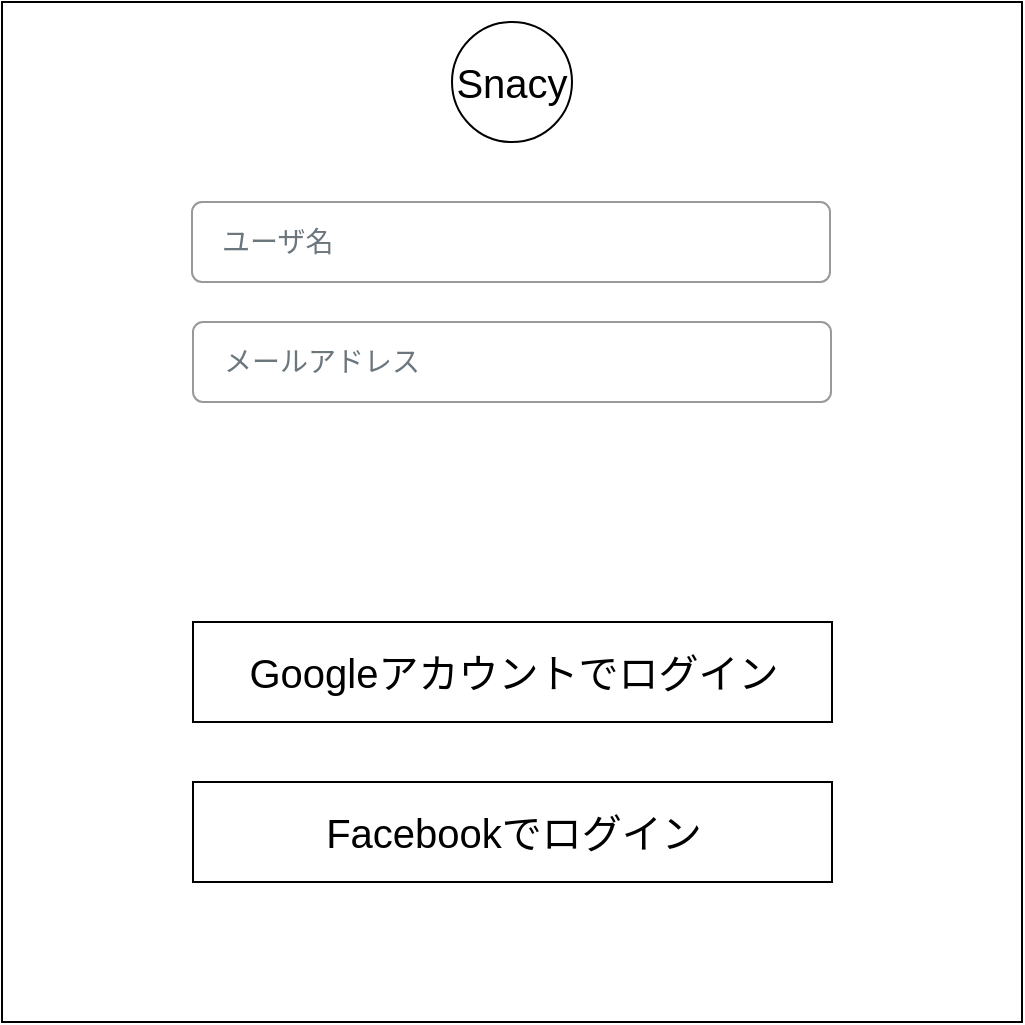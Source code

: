 <mxfile>
    <diagram name="アカウント作成" id="0M0AmEJ6M3llyKKPFRjI">
        <mxGraphModel dx="1118" dy="744" grid="1" gridSize="10" guides="1" tooltips="1" connect="1" arrows="1" fold="1" page="1" pageScale="1" pageWidth="827" pageHeight="1169" math="0" shadow="0">
            <root>
                <mxCell id="4cbIL4HKv8UTfTTaKCeY-0"/>
                <mxCell id="4cbIL4HKv8UTfTTaKCeY-1" parent="4cbIL4HKv8UTfTTaKCeY-0"/>
                <mxCell id="4cbIL4HKv8UTfTTaKCeY-2" value="" style="whiteSpace=wrap;html=1;aspect=fixed;fillColor=#FFFFFF;" parent="4cbIL4HKv8UTfTTaKCeY-1" vertex="1">
                    <mxGeometry x="185" y="100" width="510" height="510" as="geometry"/>
                </mxCell>
                <mxCell id="RcVrJcLwqSmrsWDbyLCh-0" value="Snacy" style="ellipse;whiteSpace=wrap;html=1;aspect=fixed;fontColor=#000000;fontSize=20;" parent="4cbIL4HKv8UTfTTaKCeY-1" vertex="1">
                    <mxGeometry x="410" y="110" width="60" height="60" as="geometry"/>
                </mxCell>
                <mxCell id="RcVrJcLwqSmrsWDbyLCh-3" value="ユーザ名" style="html=1;shadow=0;dashed=0;shape=mxgraph.bootstrap.rrect;rSize=5;fillColor=none;strokeColor=#999999;align=left;spacing=15;fontSize=14;fontColor=#6C767D;" parent="4cbIL4HKv8UTfTTaKCeY-1" vertex="1">
                    <mxGeometry width="319" height="40" relative="1" as="geometry">
                        <mxPoint x="280" y="200" as="offset"/>
                    </mxGeometry>
                </mxCell>
                <mxCell id="RcVrJcLwqSmrsWDbyLCh-6" value="メールアドレス" style="html=1;shadow=0;dashed=0;shape=mxgraph.bootstrap.rrect;rSize=5;fillColor=none;strokeColor=#999999;align=left;spacing=15;fontSize=14;fontColor=#6C767D;" parent="4cbIL4HKv8UTfTTaKCeY-1" vertex="1">
                    <mxGeometry x="280.5" y="260" width="319" height="40" as="geometry"/>
                </mxCell>
                <mxCell id="RcVrJcLwqSmrsWDbyLCh-8" value="Googleアカウントでログイン" style="rounded=0;whiteSpace=wrap;html=1;fontSize=20;" parent="4cbIL4HKv8UTfTTaKCeY-1" vertex="1">
                    <mxGeometry x="280.5" y="410" width="319.5" height="50" as="geometry"/>
                </mxCell>
                <mxCell id="RcVrJcLwqSmrsWDbyLCh-9" value="Facebookでログイン" style="rounded=0;whiteSpace=wrap;html=1;fontSize=20;" parent="4cbIL4HKv8UTfTTaKCeY-1" vertex="1">
                    <mxGeometry x="280.5" y="490" width="319.5" height="50" as="geometry"/>
                </mxCell>
            </root>
        </mxGraphModel>
    </diagram>
    <diagram id="LqUMUa356cnGMRlqJOWc" name="メイン画面(PC版)">
        <mxGraphModel dx="1118" dy="744" grid="1" gridSize="10" guides="1" tooltips="1" connect="1" arrows="1" fold="1" page="1" pageScale="1" pageWidth="827" pageHeight="1169" math="0" shadow="0">
            <root>
                <mxCell id="Df6fmX3iWjEs6TjutepL-0"/>
                <mxCell id="Df6fmX3iWjEs6TjutepL-1" parent="Df6fmX3iWjEs6TjutepL-0"/>
                <mxCell id="Df6fmX3iWjEs6TjutepL-2" value="" style="perimeter=none;dashed=0;shape=rect;fillColor=#ffffff;strokeColor=#eeeeee;shadow=1;" parent="Df6fmX3iWjEs6TjutepL-1" vertex="1">
                    <mxGeometry x="40" y="140" width="150" height="650" as="geometry"/>
                </mxCell>
                <mxCell id="Df6fmX3iWjEs6TjutepL-3" value="Home" style="text;verticalAlign=middle;fontSize=15;spacing=16;resizeWidth=1;" parent="Df6fmX3iWjEs6TjutepL-2" vertex="1">
                    <mxGeometry width="150" height="42" relative="1" as="geometry">
                        <mxPoint as="offset"/>
                    </mxGeometry>
                </mxCell>
                <mxCell id="Df6fmX3iWjEs6TjutepL-4" value="About" style="text;verticalAlign=middle;fontSize=15;spacing=16;resizeWidth=1;" parent="Df6fmX3iWjEs6TjutepL-2" vertex="1">
                    <mxGeometry width="150" height="42" relative="1" as="geometry">
                        <mxPoint y="42" as="offset"/>
                    </mxGeometry>
                </mxCell>
                <mxCell id="Df6fmX3iWjEs6TjutepL-5" value="オススメのお店" style="text;verticalAlign=middle;fontSize=15;spacing=16;resizeWidth=1;" parent="Df6fmX3iWjEs6TjutepL-2" vertex="1">
                    <mxGeometry width="150" height="42" relative="1" as="geometry">
                        <mxPoint y="84" as="offset"/>
                    </mxGeometry>
                </mxCell>
                <mxCell id="Df6fmX3iWjEs6TjutepL-6" value="Sign out" style="text;verticalAlign=middle;fontSize=15;spacing=16;resizeWidth=1;" parent="Df6fmX3iWjEs6TjutepL-2" vertex="1">
                    <mxGeometry width="150" height="42" relative="1" as="geometry">
                        <mxPoint y="126" as="offset"/>
                    </mxGeometry>
                </mxCell>
                <mxCell id="Df6fmX3iWjEs6TjutepL-7" value="" style="sketch=0;outlineConnect=0;fontColor=#232F3E;gradientColor=none;fillColor=#232F3D;strokeColor=none;dashed=0;verticalLabelPosition=bottom;verticalAlign=top;align=center;html=1;fontSize=12;fontStyle=0;aspect=fixed;pointerEvents=1;shape=mxgraph.aws4.gear;" parent="Df6fmX3iWjEs6TjutepL-2" vertex="1">
                    <mxGeometry x="105.882" y="598.413" width="32.773" height="32.773" as="geometry"/>
                </mxCell>
                <mxCell id="Df6fmX3iWjEs6TjutepL-22" value="" style="html=1;verticalLabelPosition=bottom;align=center;labelBackgroundColor=#ffffff;verticalAlign=top;strokeWidth=2;strokeColor=#0080F0;shadow=0;dashed=0;shape=mxgraph.ios7.icons.user;" parent="Df6fmX3iWjEs6TjutepL-2" vertex="1">
                    <mxGeometry x="10" y="601.19" width="30" height="30" as="geometry"/>
                </mxCell>
                <mxCell id="Df6fmX3iWjEs6TjutepL-9" value="" style="verticalLabelPosition=bottom;shadow=0;dashed=0;align=center;html=1;verticalAlign=top;strokeWidth=1;shape=mxgraph.mockup.misc.map;" parent="Df6fmX3iWjEs6TjutepL-1" vertex="1">
                    <mxGeometry x="200" y="145" width="740" height="645" as="geometry"/>
                </mxCell>
                <mxCell id="Df6fmX3iWjEs6TjutepL-26" value="" style="rounded=1;fillColor=#ffffff;strokeColor=#DFE1E5;shadow=1;arcSize=1" parent="Df6fmX3iWjEs6TjutepL-1" vertex="1">
                    <mxGeometry x="950" y="145" width="340" height="645" as="geometry"/>
                </mxCell>
                <mxCell id="Df6fmX3iWjEs6TjutepL-31" value="思ったよりあっさりした感じでした" style="shape=mxgraph.ios7.icons.user;fillColor=none;strokeColor=#253858;html=1;;align=left;fontSize=12;spacingLeft=5;labelPosition=right;verticalLabelPosition=middle;verticalAlign=middle;" parent="Df6fmX3iWjEs6TjutepL-26" vertex="1">
                    <mxGeometry width="24" height="24" relative="1" as="geometry">
                        <mxPoint x="20" y="25" as="offset"/>
                    </mxGeometry>
                </mxCell>
                <mxCell id="Df6fmX3iWjEs6TjutepL-32" value="期待したほどではない" style="shape=mxgraph.ios7.icons.user;fillColor=none;strokeColor=#253858;html=1;;align=left;fontSize=12;spacingLeft=5;labelPosition=right;verticalLabelPosition=middle;verticalAlign=middle;" parent="Df6fmX3iWjEs6TjutepL-26" vertex="1">
                    <mxGeometry width="24" height="24" relative="1" as="geometry">
                        <mxPoint x="20" y="75" as="offset"/>
                    </mxGeometry>
                </mxCell>
                <mxCell id="Df6fmX3iWjEs6TjutepL-39" value="店主が面白い！" style="shape=mxgraph.ios7.icons.user;fillColor=none;strokeColor=#253858;html=1;;align=left;fontSize=12;spacingLeft=5;labelPosition=right;verticalLabelPosition=middle;verticalAlign=middle;" parent="Df6fmX3iWjEs6TjutepL-26" vertex="1">
                    <mxGeometry width="24" height="24" relative="1" as="geometry">
                        <mxPoint x="20" y="125" as="offset"/>
                    </mxGeometry>
                </mxCell>
                <mxCell id="sWhDWBs4wq1_99f5S6xn-2" value="&lt;table cellpadding=&quot;4&quot; cellspacing=&quot;0&quot; border=&quot;1&quot; style=&quot;font-size: 1em ; width: 100% ; height: 100%&quot;&gt;&lt;tbody&gt;&lt;tr&gt;&lt;th&gt;場所&lt;/th&gt;&lt;th&gt;~~~~&lt;/th&gt;&lt;/tr&gt;&lt;tr&gt;&lt;td&gt;評価&lt;/td&gt;&lt;td&gt;☆☆☆☆☆&lt;/td&gt;&lt;/tr&gt;&lt;tr&gt;&lt;td&gt;HP&lt;/td&gt;&lt;td&gt;https://~~~~&lt;/td&gt;&lt;/tr&gt;&lt;/tbody&gt;&lt;/table&gt; " style="verticalAlign=top;align=left;overflow=fill;fontSize=12;fontFamily=Helvetica;html=1" parent="Df6fmX3iWjEs6TjutepL-26" vertex="1">
                    <mxGeometry y="510" width="340" height="130" as="geometry"/>
                </mxCell>
                <mxCell id="Df6fmX3iWjEs6TjutepL-40" value="" style="verticalLabelPosition=top;html=1;shadow=0;dashed=0;verticalAlign=bottom;strokeWidth=1;shape=mxgraph.ios.iPin;fillColor2=#dd0000;fillColor3=#440000;strokeColor=#660000;" parent="Df6fmX3iWjEs6TjutepL-1" vertex="1">
                    <mxGeometry x="550" y="360" width="10" height="25" as="geometry"/>
                </mxCell>
                <mxCell id="Df6fmX3iWjEs6TjutepL-42" value="" style="rounded=0;whiteSpace=wrap;html=1;" parent="Df6fmX3iWjEs6TjutepL-1" vertex="1">
                    <mxGeometry x="40" y="70" width="1250" height="70" as="geometry"/>
                </mxCell>
                <mxCell id="sWhDWBs4wq1_99f5S6xn-0" value="Snacy" style="ellipse;whiteSpace=wrap;html=1;aspect=fixed;fontColor=#000000;fontSize=20;" parent="Df6fmX3iWjEs6TjutepL-1" vertex="1">
                    <mxGeometry x="60" y="75" width="60" height="60" as="geometry"/>
                </mxCell>
                <mxCell id="sWhDWBs4wq1_99f5S6xn-1" value="投稿" style="rounded=1;fillColor=#0057D8;strokeColor=none;html=1;fontColor=#ffffff;align=center;verticalAlign=middle;fontStyle=0;fontSize=12;sketch=0;" parent="Df6fmX3iWjEs6TjutepL-1" vertex="1">
                    <mxGeometry x="1080" y="88.5" width="86" height="33" as="geometry"/>
                </mxCell>
                <mxCell id="sWhDWBs4wq1_99f5S6xn-3" value="All rights reserved ..." style="rounded=0;whiteSpace=wrap;html=1;" parent="Df6fmX3iWjEs6TjutepL-1" vertex="1">
                    <mxGeometry x="40" y="800" width="1250" height="40" as="geometry"/>
                </mxCell>
                <mxCell id="sWhDWBs4wq1_99f5S6xn-4" value="アカウント作成" style="rounded=1;fillColor=#0057D8;strokeColor=none;html=1;fontColor=#ffffff;align=center;verticalAlign=middle;fontStyle=0;fontSize=12;sketch=0;" parent="Df6fmX3iWjEs6TjutepL-1" vertex="1">
                    <mxGeometry x="1180" y="88.5" width="100" height="33" as="geometry"/>
                </mxCell>
                <mxCell id="sWhDWBs4wq1_99f5S6xn-6" value="" style="verticalLabelPosition=top;html=1;shadow=0;dashed=0;verticalAlign=bottom;strokeWidth=1;shape=mxgraph.ios.iPin;fillColor2=#dd0000;fillColor3=#440000;strokeColor=#660000;" parent="Df6fmX3iWjEs6TjutepL-1" vertex="1">
                    <mxGeometry x="760" y="310" width="10" height="25" as="geometry"/>
                </mxCell>
                <mxCell id="sWhDWBs4wq1_99f5S6xn-7" value="あなたへのオススメ" style="shape=callout;whiteSpace=wrap;html=1;perimeter=calloutPerimeter;position2=1;fontSize=16;" parent="Df6fmX3iWjEs6TjutepL-1" vertex="1">
                    <mxGeometry x="550" y="230" width="190" height="80" as="geometry"/>
                </mxCell>
            </root>
        </mxGraphModel>
    </diagram>
    <diagram id="Ylhac8xL4bxSJy2Zfckh" name="メイン画面(モバイル)">
        <mxGraphModel dx="1118" dy="744" grid="1" gridSize="10" guides="1" tooltips="1" connect="1" arrows="1" fold="1" page="1" pageScale="1" pageWidth="827" pageHeight="1169" math="0" shadow="0">
            <root>
                <mxCell id="0"/>
                <mxCell id="1" parent="0"/>
                <mxCell id="12" value="" style="verticalLabelPosition=bottom;shadow=0;dashed=0;align=center;html=1;verticalAlign=top;strokeWidth=1;shape=mxgraph.mockup.misc.map;" parent="1" vertex="1">
                    <mxGeometry x="170" y="238" width="510" height="500" as="geometry"/>
                </mxCell>
                <mxCell id="14" value="" style="verticalLabelPosition=top;shadow=0;dashed=0;align=center;html=1;verticalAlign=bottom;strokeWidth=1;shape=mxgraph.mockup.misc.pin;fillColor2=#dd0000;fillColor3=#440000;strokeColor=#660000;" parent="1" vertex="1">
                    <mxGeometry x="330" y="448" width="10" height="25" as="geometry"/>
                </mxCell>
                <mxCell id="15" value="" style="verticalLabelPosition=top;html=1;shadow=0;dashed=0;verticalAlign=bottom;strokeWidth=1;shape=mxgraph.ios.iPin;fillColor2=#dd0000;fillColor3=#440000;strokeColor=#660000;" parent="1" vertex="1">
                    <mxGeometry x="470" y="330" width="10" height="25" as="geometry"/>
                </mxCell>
                <mxCell id="16" value="" style="verticalLabelPosition=top;html=1;shadow=0;dashed=0;verticalAlign=bottom;strokeWidth=1;shape=mxgraph.ios.iPin;fillColor2=#dd0000;fillColor3=#440000;strokeColor=#660000;" parent="1" vertex="1">
                    <mxGeometry x="530" y="585" width="10" height="25" as="geometry"/>
                </mxCell>
                <mxCell id="17" value="" style="dashed=0;aspect=fixed;verticalLabelPosition=bottom;verticalAlign=top;align=center;shape=mxgraph.gmdl.star;strokeColor=none;fillColor=#737373;shadow=0;sketch=0;" parent="1" vertex="1">
                    <mxGeometry x="325" y="420" width="20" height="20" as="geometry"/>
                </mxCell>
                <mxCell id="18" value="" style="dashed=0;aspect=fixed;verticalLabelPosition=bottom;verticalAlign=top;align=center;shape=mxgraph.gmdl.star;strokeColor=none;fillColor=#737373;shadow=0;sketch=0;" parent="1" vertex="1">
                    <mxGeometry x="465" y="300" width="20" height="20" as="geometry"/>
                </mxCell>
                <mxCell id="19" value="" style="dashed=0;aspect=fixed;verticalLabelPosition=bottom;verticalAlign=top;align=center;shape=mxgraph.gmdl.star;strokeColor=none;fillColor=#737373;shadow=0;sketch=0;" parent="1" vertex="1">
                    <mxGeometry x="485" y="300" width="20" height="20" as="geometry"/>
                </mxCell>
                <mxCell id="20" value="" style="dashed=0;aspect=fixed;verticalLabelPosition=bottom;verticalAlign=top;align=center;shape=mxgraph.gmdl.star;strokeColor=none;fillColor=#737373;shadow=0;sketch=0;" parent="1" vertex="1">
                    <mxGeometry x="445" y="300" width="20" height="20" as="geometry"/>
                </mxCell>
                <mxCell id="21" value="" style="dashed=0;aspect=fixed;verticalLabelPosition=bottom;verticalAlign=top;align=center;shape=mxgraph.gmdl.star;strokeColor=none;fillColor=#737373;shadow=0;sketch=0;" parent="1" vertex="1">
                    <mxGeometry x="525" y="550" width="20" height="20" as="geometry"/>
                </mxCell>
                <mxCell id="27" value="" style="strokeWidth=1;shadow=0;dashed=0;align=center;html=1;shape=mxgraph.mockup.forms.rrect;rSize=0;strokeColor=#999999;fontColor=#000000;" parent="1" vertex="1">
                    <mxGeometry x="179" y="70" width="470" height="30" as="geometry"/>
                </mxCell>
                <mxCell id="28" value="投稿" style="strokeColor=inherit;fillColor=inherit;gradientColor=inherit;strokeWidth=1;shadow=0;dashed=0;align=center;html=1;shape=mxgraph.mockup.forms.rrect;rSize=0;fontSize=17;fontColor=#666666;" parent="27" vertex="1">
                    <mxGeometry width="78.02" height="30" as="geometry"/>
                </mxCell>
                <mxCell id="29" value="おすすめ" style="strokeColor=inherit;fillColor=inherit;gradientColor=inherit;strokeWidth=1;shadow=0;dashed=0;align=center;html=1;shape=mxgraph.mockup.forms.rrect;rSize=0;fontSize=17;fontColor=#666666;" parent="27" vertex="1">
                    <mxGeometry x="78.02" width="78.02" height="30" as="geometry"/>
                </mxCell>
                <mxCell id="30" value="設定" style="strokeColor=inherit;fillColor=inherit;gradientColor=inherit;strokeWidth=1;shadow=0;dashed=0;align=center;html=1;shape=mxgraph.mockup.forms.rrect;rSize=0;fontSize=17;fontColor=#666666;" parent="27" vertex="1">
                    <mxGeometry x="156.04" width="78.02" height="30" as="geometry"/>
                </mxCell>
                <mxCell id="31" value="ログアウト" style="strokeColor=inherit;fillColor=inherit;gradientColor=inherit;strokeWidth=1;shadow=0;dashed=0;align=center;html=1;shape=mxgraph.mockup.forms.rrect;rSize=0;fontSize=17;fontColor=#666666;" parent="27" vertex="1">
                    <mxGeometry x="234.06" width="132.54" height="30" as="geometry"/>
                </mxCell>
                <mxCell id="32" value="アカウント" style="strokeColor=inherit;fillColor=inherit;gradientColor=inherit;strokeWidth=1;shadow=0;dashed=0;align=center;html=1;shape=mxgraph.mockup.forms.rrect;rSize=0;fontSize=17;fontColor=#666666;" parent="27" vertex="1">
                    <mxGeometry x="366.6" width="103.4" height="30" as="geometry"/>
                </mxCell>
                <mxCell id="34" value="Snacy" style="ellipse;whiteSpace=wrap;html=1;aspect=fixed;fontColor=#000000;fontSize=20;" parent="1" vertex="1">
                    <mxGeometry x="40" y="30" width="110" height="110" as="geometry"/>
                </mxCell>
                <mxCell id="37" value="投稿" style="rounded=1;fillColor=#0057D8;strokeColor=none;html=1;fontColor=#ffffff;align=center;verticalAlign=middle;fontStyle=0;fontSize=12;sketch=0;" parent="1" vertex="1">
                    <mxGeometry x="680" y="68.5" width="86" height="33" as="geometry"/>
                </mxCell>
                <mxCell id="38" value="90件" style="text;html=1;strokeColor=none;fillColor=none;align=center;verticalAlign=middle;whiteSpace=wrap;rounded=0;fontSize=20;fontColor=#000000;" parent="1" vertex="1">
                    <mxGeometry x="265" y="440" width="60" height="30" as="geometry"/>
                </mxCell>
                <mxCell id="39" value="190件" style="text;html=1;strokeColor=none;fillColor=none;align=center;verticalAlign=middle;whiteSpace=wrap;rounded=0;fontSize=20;fontColor=#000000;" parent="1" vertex="1">
                    <mxGeometry x="380" y="295" width="60" height="30" as="geometry"/>
                </mxCell>
                <mxCell id="40" value="80件" style="text;html=1;strokeColor=none;fillColor=none;align=center;verticalAlign=middle;whiteSpace=wrap;rounded=0;fontSize=20;fontColor=#000000;" parent="1" vertex="1">
                    <mxGeometry x="465" y="550" width="60" height="30" as="geometry"/>
                </mxCell>
                <mxCell id="41" value="" style="shape=table;html=1;whiteSpace=wrap;startSize=0;container=1;collapsible=0;childLayout=tableLayout;fontSize=20;fontColor=#000000;" parent="1" vertex="1">
                    <mxGeometry x="54" y="810" width="720" height="203" as="geometry"/>
                </mxCell>
                <mxCell id="42" value="" style="shape=partialRectangle;html=1;whiteSpace=wrap;collapsible=0;dropTarget=0;pointerEvents=0;fillColor=none;top=0;left=0;bottom=0;right=0;points=[[0,0.5],[1,0.5]];portConstraint=eastwest;fontSize=20;fontColor=#000000;" parent="41" vertex="1">
                    <mxGeometry width="720" height="50" as="geometry"/>
                </mxCell>
                <mxCell id="43" value="店名" style="shape=partialRectangle;html=1;whiteSpace=wrap;connectable=0;fillColor=none;top=0;left=0;bottom=0;right=0;overflow=hidden;pointerEvents=1;fontSize=20;fontColor=#000000;" parent="42" vertex="1">
                    <mxGeometry width="130" height="50" as="geometry">
                        <mxRectangle width="130" height="50" as="alternateBounds"/>
                    </mxGeometry>
                </mxCell>
                <mxCell id="44" value="主なレビュー" style="shape=partialRectangle;html=1;whiteSpace=wrap;connectable=0;fillColor=none;top=0;left=0;bottom=0;right=0;overflow=hidden;pointerEvents=1;fontSize=20;fontColor=#000000;" parent="42" vertex="1">
                    <mxGeometry x="130" width="230" height="50" as="geometry">
                        <mxRectangle width="230" height="50" as="alternateBounds"/>
                    </mxGeometry>
                </mxCell>
                <mxCell id="45" value="評価" style="shape=partialRectangle;html=1;whiteSpace=wrap;connectable=0;fillColor=none;top=0;left=0;bottom=0;right=0;overflow=hidden;pointerEvents=1;fontSize=20;fontColor=#000000;" parent="42" vertex="1">
                    <mxGeometry x="360" width="180" height="50" as="geometry">
                        <mxRectangle width="180" height="50" as="alternateBounds"/>
                    </mxGeometry>
                </mxCell>
                <mxCell id="54" value="HP" style="shape=partialRectangle;html=1;whiteSpace=wrap;connectable=0;fillColor=none;top=0;left=0;bottom=0;right=0;overflow=hidden;pointerEvents=1;fontSize=20;fontColor=#000000;" parent="42" vertex="1">
                    <mxGeometry x="540" width="180" height="50" as="geometry">
                        <mxRectangle width="180" height="50" as="alternateBounds"/>
                    </mxGeometry>
                </mxCell>
                <mxCell id="46" value="" style="shape=partialRectangle;html=1;whiteSpace=wrap;collapsible=0;dropTarget=0;pointerEvents=0;fillColor=none;top=0;left=0;bottom=0;right=0;points=[[0,0.5],[1,0.5]];portConstraint=eastwest;fontSize=20;fontColor=#000000;" parent="41" vertex="1">
                    <mxGeometry y="50" width="720" height="76" as="geometry"/>
                </mxCell>
                <mxCell id="47" value="洋菓子" style="shape=partialRectangle;html=1;whiteSpace=wrap;connectable=0;fillColor=none;top=0;left=0;bottom=0;right=0;overflow=hidden;pointerEvents=1;fontSize=20;fontColor=#000000;" parent="46" vertex="1">
                    <mxGeometry width="130" height="76" as="geometry">
                        <mxRectangle width="130" height="76" as="alternateBounds"/>
                    </mxGeometry>
                </mxCell>
                <mxCell id="48" value="おいしかった！&lt;br&gt;意外と優しい味" style="shape=partialRectangle;html=1;whiteSpace=wrap;connectable=0;fillColor=none;top=0;left=0;bottom=0;right=0;overflow=hidden;pointerEvents=1;fontSize=20;fontColor=#000000;" parent="46" vertex="1">
                    <mxGeometry x="130" width="230" height="76" as="geometry">
                        <mxRectangle width="230" height="76" as="alternateBounds"/>
                    </mxGeometry>
                </mxCell>
                <mxCell id="49" value="4.2" style="shape=partialRectangle;html=1;whiteSpace=wrap;connectable=0;fillColor=none;top=0;left=0;bottom=0;right=0;overflow=hidden;pointerEvents=1;fontSize=20;fontColor=#000000;" parent="46" vertex="1">
                    <mxGeometry x="360" width="180" height="76" as="geometry">
                        <mxRectangle width="180" height="76" as="alternateBounds"/>
                    </mxGeometry>
                </mxCell>
                <mxCell id="55" value="https://..." style="shape=partialRectangle;html=1;whiteSpace=wrap;connectable=0;fillColor=none;top=0;left=0;bottom=0;right=0;overflow=hidden;pointerEvents=1;fontSize=20;fontColor=#000000;" parent="46" vertex="1">
                    <mxGeometry x="540" width="180" height="76" as="geometry">
                        <mxRectangle width="180" height="76" as="alternateBounds"/>
                    </mxGeometry>
                </mxCell>
                <mxCell id="50" value="" style="shape=partialRectangle;html=1;whiteSpace=wrap;collapsible=0;dropTarget=0;pointerEvents=0;fillColor=none;top=0;left=0;bottom=0;right=0;points=[[0,0.5],[1,0.5]];portConstraint=eastwest;fontSize=20;fontColor=#000000;" parent="41" vertex="1">
                    <mxGeometry y="126" width="720" height="77" as="geometry"/>
                </mxCell>
                <mxCell id="51" value="" style="shape=partialRectangle;html=1;whiteSpace=wrap;connectable=0;fillColor=none;top=0;left=0;bottom=0;right=0;overflow=hidden;pointerEvents=1;fontSize=20;fontColor=#000000;" parent="50" vertex="1">
                    <mxGeometry width="130" height="77" as="geometry">
                        <mxRectangle width="130" height="77" as="alternateBounds"/>
                    </mxGeometry>
                </mxCell>
                <mxCell id="52" value="" style="shape=partialRectangle;html=1;whiteSpace=wrap;connectable=0;fillColor=none;top=0;left=0;bottom=0;right=0;overflow=hidden;pointerEvents=1;fontSize=20;fontColor=#000000;" parent="50" vertex="1">
                    <mxGeometry x="130" width="230" height="77" as="geometry">
                        <mxRectangle width="230" height="77" as="alternateBounds"/>
                    </mxGeometry>
                </mxCell>
                <mxCell id="53" value="" style="shape=partialRectangle;html=1;whiteSpace=wrap;connectable=0;fillColor=none;top=0;left=0;bottom=0;right=0;overflow=hidden;pointerEvents=1;fontSize=20;fontColor=#000000;" parent="50" vertex="1">
                    <mxGeometry x="360" width="180" height="77" as="geometry">
                        <mxRectangle width="180" height="77" as="alternateBounds"/>
                    </mxGeometry>
                </mxCell>
                <mxCell id="56" style="shape=partialRectangle;html=1;whiteSpace=wrap;connectable=0;fillColor=none;top=0;left=0;bottom=0;right=0;overflow=hidden;pointerEvents=1;fontSize=20;fontColor=#000000;" parent="50" vertex="1">
                    <mxGeometry x="540" width="180" height="77" as="geometry">
                        <mxRectangle width="180" height="77" as="alternateBounds"/>
                    </mxGeometry>
                </mxCell>
                <mxCell id="57" value="あなたへの&lt;br&gt;おすすめ" style="shape=callout;whiteSpace=wrap;html=1;perimeter=calloutPerimeter;fontSize=20;fontColor=#000000;position2=0.31;" parent="1" vertex="1">
                    <mxGeometry x="505" y="440" width="175" height="120" as="geometry"/>
                </mxCell>
            </root>
        </mxGraphModel>
    </diagram>
    <diagram id="mPWifG5_O6SkG2ToMCIP" name="投稿ダイアログ">
        <mxGraphModel dx="1118" dy="744" grid="1" gridSize="10" guides="1" tooltips="1" connect="1" arrows="1" fold="1" page="1" pageScale="1" pageWidth="827" pageHeight="1169" math="0" shadow="0">
            <root>
                <mxCell id="QWt4AWmc45GhMUn8IJOS-0"/>
                <mxCell id="QWt4AWmc45GhMUn8IJOS-1" parent="QWt4AWmc45GhMUn8IJOS-0"/>
                <mxCell id="QWt4AWmc45GhMUn8IJOS-2" value="" style="whiteSpace=wrap;html=1;aspect=fixed;fillColor=#FFFFFF;" parent="QWt4AWmc45GhMUn8IJOS-1" vertex="1">
                    <mxGeometry x="130" y="100" width="620" height="620" as="geometry"/>
                </mxCell>
                <mxCell id="QWt4AWmc45GhMUn8IJOS-4" value="お店の情報" style="text;html=1;strokeColor=none;fillColor=none;align=left;verticalAlign=middle;whiteSpace=wrap;rounded=0;fontSize=18;" parent="QWt4AWmc45GhMUn8IJOS-1" vertex="1">
                    <mxGeometry x="150" y="120" width="250" height="30" as="geometry"/>
                </mxCell>
                <mxCell id="QWt4AWmc45GhMUn8IJOS-5" value="&lt;span style=&quot;font-size: 14px&quot;&gt;名前&lt;/span&gt;" style="text;html=1;strokeColor=none;fillColor=none;align=left;verticalAlign=middle;whiteSpace=wrap;rounded=0;fontSize=18;" parent="QWt4AWmc45GhMUn8IJOS-1" vertex="1">
                    <mxGeometry x="152.5" y="170" width="60" height="30" as="geometry"/>
                </mxCell>
                <mxCell id="QWt4AWmc45GhMUn8IJOS-11" value="" style="line;strokeWidth=1;rotatable=0;dashed=0;labelPosition=right;align=left;verticalAlign=middle;spacingTop=0;spacingLeft=6;points=[];portConstraint=eastwest;fontSize=18;" parent="QWt4AWmc45GhMUn8IJOS-1" vertex="1">
                    <mxGeometry x="140" y="150" width="420" height="10" as="geometry"/>
                </mxCell>
                <mxCell id="QWt4AWmc45GhMUn8IJOS-25" value="" style="rounded=1;whiteSpace=wrap;html=1;fontSize=14;" parent="QWt4AWmc45GhMUn8IJOS-1" vertex="1">
                    <mxGeometry x="155" y="200" width="245" height="30" as="geometry"/>
                </mxCell>
                <mxCell id="QWt4AWmc45GhMUn8IJOS-26" value="ジャンル" style="text;html=1;strokeColor=none;fillColor=none;align=left;verticalAlign=middle;whiteSpace=wrap;rounded=0;fontSize=14;" parent="QWt4AWmc45GhMUn8IJOS-1" vertex="1">
                    <mxGeometry x="155" y="240" width="65" height="30" as="geometry"/>
                </mxCell>
                <mxCell id="QWt4AWmc45GhMUn8IJOS-28" value="" style="rounded=1;whiteSpace=wrap;html=1;fontSize=14;" parent="QWt4AWmc45GhMUn8IJOS-1" vertex="1">
                    <mxGeometry x="155" y="270" width="245" height="30" as="geometry"/>
                </mxCell>
                <mxCell id="QWt4AWmc45GhMUn8IJOS-29" value="c&lt;span style=&quot;color: rgba(0 , 0 , 0 , 0) ; font-family: monospace ; font-size: 0px&quot;&gt;%3CmxGraphModel%3E%3Croot%3E%3CmxCell%20id%3D%220%22%2F%3E%3CmxCell%20id%3D%221%22%20parent%3D%220%22%2F%3E%3CmxCell%20id%3D%222%22%20value%3D%22%26lt%3Bspan%20style%3D%26quot%3Bfont-size%3A%2014px%26quot%3B%26gt%3B%E5%90%8D%E5%89%8D%26lt%3B%2Fspan%26gt%3B%22%20style%3D%22text%3Bhtml%3D1%3BstrokeColor%3Dnone%3BfillColor%3Dnone%3Balign%3Dleft%3BverticalAlign%3Dmiddle%3BwhiteSpace%3Dwrap%3Brounded%3D0%3BfontSize%3D18%3B%22%20vertex%3D%221%22%20parent%3D%221%22%3E%3CmxGeometry%20x%3D%22152.5%22%20y%3D%22170%22%20width%3D%2260%22%20height%3D%2230%22%20as%3D%22geometry%22%2F%3E%3C%2FmxCell%3E%3C%2Froot%3E%3C%2FmxGraphModel%3E&lt;/span&gt;" style="triangle;whiteSpace=wrap;html=1;fontSize=14;direction=south;fillColor=#000000;" parent="QWt4AWmc45GhMUn8IJOS-1" vertex="1">
                    <mxGeometry x="162.5" y="277.5" width="15" height="15" as="geometry"/>
                </mxCell>
                <mxCell id="QWt4AWmc45GhMUn8IJOS-30" value="" style="rounded=1;whiteSpace=wrap;html=1;fontSize=14;" parent="QWt4AWmc45GhMUn8IJOS-1" vertex="1">
                    <mxGeometry x="152.5" y="430" width="245" height="30" as="geometry"/>
                </mxCell>
                <mxCell id="QWt4AWmc45GhMUn8IJOS-34" value="オススメ情報" style="text;html=1;strokeColor=none;fillColor=none;align=left;verticalAlign=middle;whiteSpace=wrap;rounded=0;fontSize=18;" parent="QWt4AWmc45GhMUn8IJOS-1" vertex="1">
                    <mxGeometry x="150" y="350" width="250" height="30" as="geometry"/>
                </mxCell>
                <mxCell id="QWt4AWmc45GhMUn8IJOS-35" value="" style="line;strokeWidth=1;rotatable=0;dashed=0;labelPosition=right;align=left;verticalAlign=middle;spacingTop=0;spacingLeft=6;points=[];portConstraint=eastwest;fontSize=18;" parent="QWt4AWmc45GhMUn8IJOS-1" vertex="1">
                    <mxGeometry x="140" y="380" width="420" height="10" as="geometry"/>
                </mxCell>
                <mxCell id="QWt4AWmc45GhMUn8IJOS-36" value="&lt;span style=&quot;font-size: 14px&quot;&gt;どんな人にオススメ？&lt;br&gt;&lt;/span&gt;" style="text;html=1;strokeColor=none;fillColor=none;align=left;verticalAlign=middle;whiteSpace=wrap;rounded=0;fontSize=18;" parent="QWt4AWmc45GhMUn8IJOS-1" vertex="1">
                    <mxGeometry x="150" y="400" width="175" height="30" as="geometry"/>
                </mxCell>
                <mxCell id="QWt4AWmc45GhMUn8IJOS-37" value="c&lt;span style=&quot;color: rgba(0 , 0 , 0 , 0) ; font-family: monospace ; font-size: 0px&quot;&gt;%3CmxGraphModel%3E%3Croot%3E%3CmxCell%20id%3D%220%22%2F%3E%3CmxCell%20id%3D%221%22%20parent%3D%220%22%2F%3E%3CmxCell%20id%3D%222%22%20value%3D%22%26lt%3Bspan%20style%3D%26quot%3Bfont-size%3A%2014px%26quot%3B%26gt%3B%E5%90%8D%E5%89%8D%26lt%3B%2Fspan%26gt%3B%22%20style%3D%22text%3Bhtml%3D1%3BstrokeColor%3Dnone%3BfillColor%3Dnone%3Balign%3Dleft%3BverticalAlign%3Dmiddle%3BwhiteSpace%3Dwrap%3Brounded%3D0%3BfontSize%3D18%3B%22%20vertex%3D%221%22%20parent%3D%221%22%3E%3CmxGeometry%20x%3D%22152.5%22%20y%3D%22170%22%20width%3D%2260%22%20height%3D%2230%22%20as%3D%22geometry%22%2F%3E%3C%2FmxCell%3E%3C%2Froot%3E%3C%2FmxGraphModel%3E&lt;/span&gt;" style="triangle;whiteSpace=wrap;html=1;fontSize=14;direction=south;fillColor=#000000;" parent="QWt4AWmc45GhMUn8IJOS-1" vertex="1">
                    <mxGeometry x="162.5" y="437.5" width="15" height="15" as="geometry"/>
                </mxCell>
                <mxCell id="QWt4AWmc45GhMUn8IJOS-38" value="&lt;span style=&quot;font-size: 14px&quot;&gt;評価&lt;br&gt;&lt;/span&gt;" style="text;html=1;strokeColor=none;fillColor=none;align=left;verticalAlign=middle;whiteSpace=wrap;rounded=0;fontSize=18;" parent="QWt4AWmc45GhMUn8IJOS-1" vertex="1">
                    <mxGeometry x="150" y="480" width="175" height="30" as="geometry"/>
                </mxCell>
                <mxCell id="QWt4AWmc45GhMUn8IJOS-40" value="" style="verticalLabelPosition=bottom;verticalAlign=top;html=1;shape=mxgraph.basic.star;fontSize=14;fillColor=#FFFFFF;" parent="QWt4AWmc45GhMUn8IJOS-1" vertex="1">
                    <mxGeometry x="150" y="510" width="30" height="30" as="geometry"/>
                </mxCell>
                <mxCell id="QWt4AWmc45GhMUn8IJOS-42" value="" style="verticalLabelPosition=bottom;verticalAlign=top;html=1;shape=mxgraph.basic.star;fontSize=14;fillColor=#FFFFFF;" parent="QWt4AWmc45GhMUn8IJOS-1" vertex="1">
                    <mxGeometry x="180" y="510" width="30" height="30" as="geometry"/>
                </mxCell>
                <mxCell id="QWt4AWmc45GhMUn8IJOS-43" value="" style="verticalLabelPosition=bottom;verticalAlign=top;html=1;shape=mxgraph.basic.star;fontSize=14;fillColor=#FFFFFF;" parent="QWt4AWmc45GhMUn8IJOS-1" vertex="1">
                    <mxGeometry x="210" y="510" width="30" height="30" as="geometry"/>
                </mxCell>
                <mxCell id="QWt4AWmc45GhMUn8IJOS-44" value="" style="verticalLabelPosition=bottom;verticalAlign=top;html=1;shape=mxgraph.basic.star;fontSize=14;fillColor=#FFFFFF;" parent="QWt4AWmc45GhMUn8IJOS-1" vertex="1">
                    <mxGeometry x="240" y="510" width="30" height="30" as="geometry"/>
                </mxCell>
                <mxCell id="QWt4AWmc45GhMUn8IJOS-45" value="" style="verticalLabelPosition=bottom;verticalAlign=top;html=1;shape=mxgraph.basic.star;fontSize=14;fillColor=#FFFFFF;" parent="QWt4AWmc45GhMUn8IJOS-1" vertex="1">
                    <mxGeometry x="270" y="510" width="30" height="30" as="geometry"/>
                </mxCell>
                <mxCell id="QWt4AWmc45GhMUn8IJOS-50" value="&lt;span style=&quot;font-size: 14px&quot;&gt;コメント(任意入力)&lt;br&gt;&lt;/span&gt;" style="text;html=1;strokeColor=none;fillColor=none;align=left;verticalAlign=middle;whiteSpace=wrap;rounded=0;fontSize=18;" parent="QWt4AWmc45GhMUn8IJOS-1" vertex="1">
                    <mxGeometry x="150" y="550" width="175" height="30" as="geometry"/>
                </mxCell>
                <mxCell id="QWt4AWmc45GhMUn8IJOS-51" value="" style="rounded=1;whiteSpace=wrap;html=1;fontSize=14;" parent="QWt4AWmc45GhMUn8IJOS-1" vertex="1">
                    <mxGeometry x="150" y="585" width="360" height="65" as="geometry"/>
                </mxCell>
                <mxCell id="QWt4AWmc45GhMUn8IJOS-52" value="送信" style="rounded=1;fillColor=#0057D8;strokeColor=none;html=1;fontColor=#ffffff;align=center;verticalAlign=middle;fontStyle=0;fontSize=12;sketch=0;" parent="QWt4AWmc45GhMUn8IJOS-1" vertex="1">
                    <mxGeometry x="150" y="670" width="86" height="33" as="geometry"/>
                </mxCell>
            </root>
        </mxGraphModel>
    </diagram>
</mxfile>
